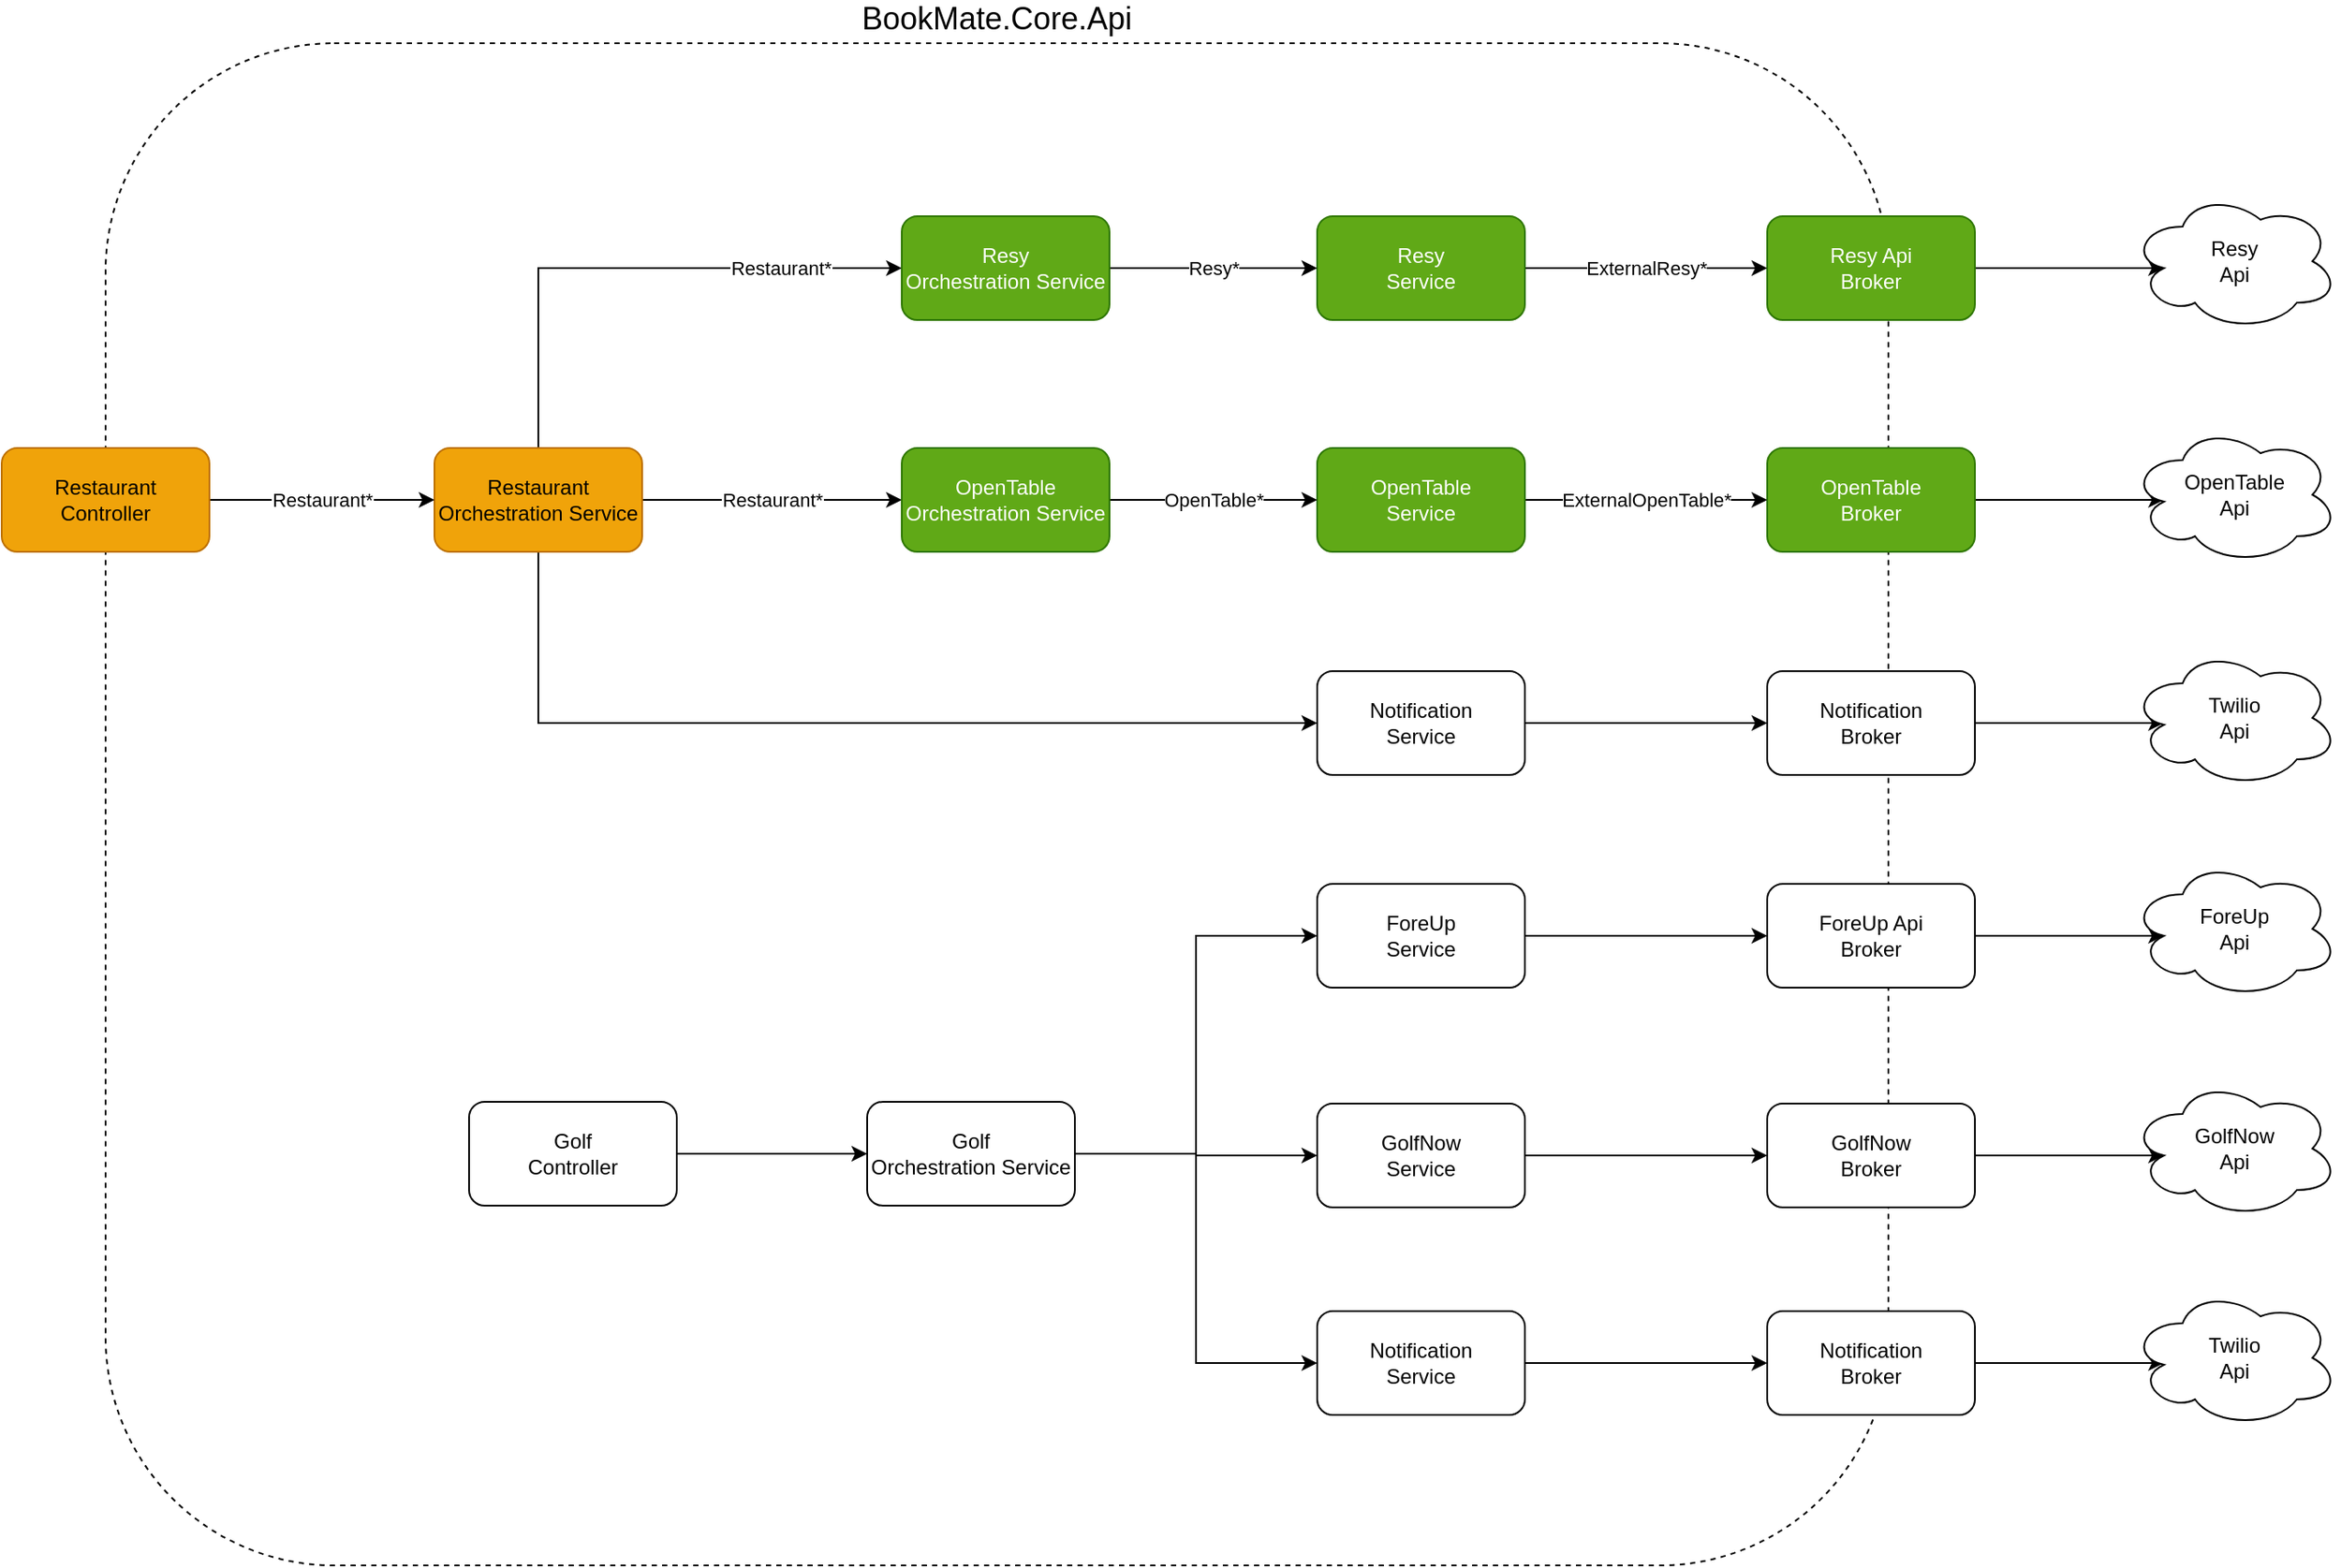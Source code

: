 <mxfile version="20.3.0" type="device"><diagram id="n1wMLEwB2aN2GEV5ogUa" name="BookMate Architecture"><mxGraphModel dx="1902" dy="1243" grid="1" gridSize="10" guides="1" tooltips="1" connect="1" arrows="1" fold="1" page="0" pageScale="1" pageWidth="850" pageHeight="1100" math="0" shadow="0"><root><mxCell id="0"/><mxCell id="1" parent="0"/><mxCell id="6l9KD_mErb1ZTnji2XF6-41" value="BookMate.Core.Api" style="rounded=1;whiteSpace=wrap;html=1;dashed=1;labelPosition=center;verticalLabelPosition=top;align=center;verticalAlign=bottom;fontSize=18;fontStyle=0" parent="1" vertex="1"><mxGeometry x="-600" y="10" width="1030" height="880" as="geometry"/></mxCell><mxCell id="6l9KD_mErb1ZTnji2XF6-4" style="edgeStyle=orthogonalEdgeStyle;rounded=0;orthogonalLoop=1;jettySize=auto;html=1;entryX=0.16;entryY=0.55;entryDx=0;entryDy=0;entryPerimeter=0;" parent="1" source="6l9KD_mErb1ZTnji2XF6-1" target="6l9KD_mErb1ZTnji2XF6-2" edge="1"><mxGeometry relative="1" as="geometry"/></mxCell><mxCell id="6l9KD_mErb1ZTnji2XF6-1" value="Resy Api&lt;br&gt;Broker" style="rounded=1;whiteSpace=wrap;html=1;fillColor=#60a917;fontColor=#ffffff;strokeColor=#2D7600;" parent="1" vertex="1"><mxGeometry x="360" y="110" width="120" height="60" as="geometry"/></mxCell><mxCell id="6l9KD_mErb1ZTnji2XF6-2" value="Resy&lt;br&gt;Api" style="ellipse;shape=cloud;whiteSpace=wrap;html=1;" parent="1" vertex="1"><mxGeometry x="570" y="96" width="120" height="80" as="geometry"/></mxCell><mxCell id="6l9KD_mErb1ZTnji2XF6-5" value="ExternalResy*" style="edgeStyle=orthogonalEdgeStyle;rounded=0;orthogonalLoop=1;jettySize=auto;html=1;entryX=0;entryY=0.5;entryDx=0;entryDy=0;" parent="1" source="6l9KD_mErb1ZTnji2XF6-3" target="6l9KD_mErb1ZTnji2XF6-1" edge="1"><mxGeometry relative="1" as="geometry"/></mxCell><mxCell id="6l9KD_mErb1ZTnji2XF6-3" value="Resy&lt;br&gt;Service" style="rounded=1;whiteSpace=wrap;html=1;fillColor=#60a917;fontColor=#ffffff;strokeColor=#2D7600;" parent="1" vertex="1"><mxGeometry x="100" y="110" width="120" height="60" as="geometry"/></mxCell><mxCell id="6l9KD_mErb1ZTnji2XF6-12" style="edgeStyle=orthogonalEdgeStyle;rounded=0;orthogonalLoop=1;jettySize=auto;html=1;entryX=0.16;entryY=0.55;entryDx=0;entryDy=0;entryPerimeter=0;" parent="1" source="6l9KD_mErb1ZTnji2XF6-13" edge="1"><mxGeometry relative="1" as="geometry"><mxPoint x="589.2" y="274.0" as="targetPoint"/></mxGeometry></mxCell><mxCell id="6l9KD_mErb1ZTnji2XF6-13" value="OpenTable&lt;br&gt;Broker" style="rounded=1;whiteSpace=wrap;html=1;fillColor=#60a917;fontColor=#ffffff;strokeColor=#2D7600;" parent="1" vertex="1"><mxGeometry x="360" y="244" width="120" height="60" as="geometry"/></mxCell><mxCell id="6l9KD_mErb1ZTnji2XF6-14" value="OpenTable&lt;br&gt;Api" style="ellipse;shape=cloud;whiteSpace=wrap;html=1;" parent="1" vertex="1"><mxGeometry x="570" y="231" width="120" height="80" as="geometry"/></mxCell><mxCell id="6l9KD_mErb1ZTnji2XF6-15" value="ExternalOpenTable*" style="edgeStyle=orthogonalEdgeStyle;rounded=0;orthogonalLoop=1;jettySize=auto;html=1;entryX=0;entryY=0.5;entryDx=0;entryDy=0;" parent="1" source="6l9KD_mErb1ZTnji2XF6-16" target="6l9KD_mErb1ZTnji2XF6-13" edge="1"><mxGeometry relative="1" as="geometry"/></mxCell><mxCell id="6l9KD_mErb1ZTnji2XF6-16" value="OpenTable&lt;br&gt;Service" style="rounded=1;whiteSpace=wrap;html=1;fillColor=#60a917;fontColor=#ffffff;strokeColor=#2D7600;" parent="1" vertex="1"><mxGeometry x="100" y="244" width="120" height="60" as="geometry"/></mxCell><mxCell id="Y9R1dyKVdvgCHNmXMNQe-6" value="Restaurant*" style="edgeStyle=orthogonalEdgeStyle;rounded=0;orthogonalLoop=1;jettySize=auto;html=1;exitX=1;exitY=0.5;exitDx=0;exitDy=0;entryX=0;entryY=0.5;entryDx=0;entryDy=0;" parent="1" source="6l9KD_mErb1ZTnji2XF6-17" target="Y9R1dyKVdvgCHNmXMNQe-3" edge="1"><mxGeometry relative="1" as="geometry"/></mxCell><mxCell id="h-XbLO5g_CRij1UpMZ4j-1" style="edgeStyle=orthogonalEdgeStyle;rounded=0;orthogonalLoop=1;jettySize=auto;html=1;entryX=0;entryY=0.5;entryDx=0;entryDy=0;" edge="1" parent="1" source="6l9KD_mErb1ZTnji2XF6-17" target="6l9KD_mErb1ZTnji2XF6-58"><mxGeometry relative="1" as="geometry"><Array as="points"><mxPoint x="-350" y="403"/></Array></mxGeometry></mxCell><mxCell id="h-XbLO5g_CRij1UpMZ4j-2" value="Restaurant*" style="edgeStyle=orthogonalEdgeStyle;rounded=0;orthogonalLoop=1;jettySize=auto;html=1;entryX=0;entryY=0.5;entryDx=0;entryDy=0;" edge="1" parent="1" source="6l9KD_mErb1ZTnji2XF6-17" target="Y9R1dyKVdvgCHNmXMNQe-1"><mxGeometry x="0.554" relative="1" as="geometry"><Array as="points"><mxPoint x="-350" y="140"/></Array><mxPoint as="offset"/></mxGeometry></mxCell><mxCell id="6l9KD_mErb1ZTnji2XF6-17" value="Restaurant&lt;br&gt;Orchestration Service" style="rounded=1;whiteSpace=wrap;html=1;fillColor=#f0a30a;fontColor=#000000;strokeColor=#BD7000;" parent="1" vertex="1"><mxGeometry x="-410" y="244" width="120" height="60" as="geometry"/></mxCell><mxCell id="6l9KD_mErb1ZTnji2XF6-22" style="edgeStyle=orthogonalEdgeStyle;rounded=0;orthogonalLoop=1;jettySize=auto;html=1;entryX=0.16;entryY=0.55;entryDx=0;entryDy=0;entryPerimeter=0;" parent="1" source="6l9KD_mErb1ZTnji2XF6-23" target="6l9KD_mErb1ZTnji2XF6-24" edge="1"><mxGeometry relative="1" as="geometry"/></mxCell><mxCell id="6l9KD_mErb1ZTnji2XF6-23" value="ForeUp Api&lt;br&gt;Broker" style="rounded=1;whiteSpace=wrap;html=1;" parent="1" vertex="1"><mxGeometry x="360" y="496" width="120" height="60" as="geometry"/></mxCell><mxCell id="6l9KD_mErb1ZTnji2XF6-24" value="ForeUp&lt;br&gt;Api" style="ellipse;shape=cloud;whiteSpace=wrap;html=1;" parent="1" vertex="1"><mxGeometry x="570" y="482" width="120" height="80" as="geometry"/></mxCell><mxCell id="6l9KD_mErb1ZTnji2XF6-25" style="edgeStyle=orthogonalEdgeStyle;rounded=0;orthogonalLoop=1;jettySize=auto;html=1;entryX=0;entryY=0.5;entryDx=0;entryDy=0;" parent="1" source="6l9KD_mErb1ZTnji2XF6-26" target="6l9KD_mErb1ZTnji2XF6-23" edge="1"><mxGeometry relative="1" as="geometry"/></mxCell><mxCell id="6l9KD_mErb1ZTnji2XF6-26" value="ForeUp&lt;br&gt;Service" style="rounded=1;whiteSpace=wrap;html=1;" parent="1" vertex="1"><mxGeometry x="100" y="496" width="120" height="60" as="geometry"/></mxCell><mxCell id="6l9KD_mErb1ZTnji2XF6-27" style="edgeStyle=orthogonalEdgeStyle;rounded=0;orthogonalLoop=1;jettySize=auto;html=1;entryX=0.16;entryY=0.55;entryDx=0;entryDy=0;entryPerimeter=0;" parent="1" source="6l9KD_mErb1ZTnji2XF6-28" target="6l9KD_mErb1ZTnji2XF6-29" edge="1"><mxGeometry relative="1" as="geometry"/></mxCell><mxCell id="6l9KD_mErb1ZTnji2XF6-28" value="GolfNow&lt;br&gt;Broker" style="rounded=1;whiteSpace=wrap;html=1;" parent="1" vertex="1"><mxGeometry x="360" y="623" width="120" height="60" as="geometry"/></mxCell><mxCell id="6l9KD_mErb1ZTnji2XF6-29" value="GolfNow&lt;br&gt;Api" style="ellipse;shape=cloud;whiteSpace=wrap;html=1;" parent="1" vertex="1"><mxGeometry x="570" y="609" width="120" height="80" as="geometry"/></mxCell><mxCell id="6l9KD_mErb1ZTnji2XF6-30" style="edgeStyle=orthogonalEdgeStyle;rounded=0;orthogonalLoop=1;jettySize=auto;html=1;entryX=0;entryY=0.5;entryDx=0;entryDy=0;" parent="1" source="6l9KD_mErb1ZTnji2XF6-31" target="6l9KD_mErb1ZTnji2XF6-28" edge="1"><mxGeometry relative="1" as="geometry"/></mxCell><mxCell id="6l9KD_mErb1ZTnji2XF6-31" value="GolfNow&lt;br&gt;Service" style="rounded=1;whiteSpace=wrap;html=1;" parent="1" vertex="1"><mxGeometry x="100" y="623" width="120" height="60" as="geometry"/></mxCell><mxCell id="6l9KD_mErb1ZTnji2XF6-32" style="edgeStyle=orthogonalEdgeStyle;rounded=0;orthogonalLoop=1;jettySize=auto;html=1;entryX=0;entryY=0.5;entryDx=0;entryDy=0;" parent="1" source="6l9KD_mErb1ZTnji2XF6-34" target="6l9KD_mErb1ZTnji2XF6-26" edge="1"><mxGeometry relative="1" as="geometry"/></mxCell><mxCell id="6l9KD_mErb1ZTnji2XF6-33" style="edgeStyle=orthogonalEdgeStyle;rounded=0;orthogonalLoop=1;jettySize=auto;html=1;entryX=0;entryY=0.5;entryDx=0;entryDy=0;" parent="1" source="6l9KD_mErb1ZTnji2XF6-34" target="6l9KD_mErb1ZTnji2XF6-31" edge="1"><mxGeometry relative="1" as="geometry"/></mxCell><mxCell id="6l9KD_mErb1ZTnji2XF6-70" style="edgeStyle=orthogonalEdgeStyle;rounded=0;orthogonalLoop=1;jettySize=auto;html=1;entryX=0;entryY=0.5;entryDx=0;entryDy=0;fontSize=18;" parent="1" source="6l9KD_mErb1ZTnji2XF6-34" target="6l9KD_mErb1ZTnji2XF6-69" edge="1"><mxGeometry relative="1" as="geometry"/></mxCell><mxCell id="6l9KD_mErb1ZTnji2XF6-34" value="Golf&lt;br&gt;Orchestration Service" style="rounded=1;whiteSpace=wrap;html=1;" parent="1" vertex="1"><mxGeometry x="-160" y="622" width="120" height="60" as="geometry"/></mxCell><mxCell id="6l9KD_mErb1ZTnji2XF6-38" value="Restaurant*" style="edgeStyle=orthogonalEdgeStyle;rounded=0;orthogonalLoop=1;jettySize=auto;html=1;entryX=0;entryY=0.5;entryDx=0;entryDy=0;" parent="1" source="6l9KD_mErb1ZTnji2XF6-37" target="6l9KD_mErb1ZTnji2XF6-17" edge="1"><mxGeometry relative="1" as="geometry"/></mxCell><mxCell id="6l9KD_mErb1ZTnji2XF6-37" value="Restaurant&lt;br&gt;Controller" style="rounded=1;whiteSpace=wrap;html=1;fillColor=#f0a30a;fontColor=#000000;strokeColor=#BD7000;" parent="1" vertex="1"><mxGeometry x="-660" y="244" width="120" height="60" as="geometry"/></mxCell><mxCell id="6l9KD_mErb1ZTnji2XF6-40" style="edgeStyle=orthogonalEdgeStyle;rounded=0;orthogonalLoop=1;jettySize=auto;html=1;entryX=0;entryY=0.5;entryDx=0;entryDy=0;" parent="1" source="6l9KD_mErb1ZTnji2XF6-39" target="6l9KD_mErb1ZTnji2XF6-34" edge="1"><mxGeometry relative="1" as="geometry"/></mxCell><mxCell id="6l9KD_mErb1ZTnji2XF6-39" value="Golf&lt;br&gt;Controller" style="rounded=1;whiteSpace=wrap;html=1;" parent="1" vertex="1"><mxGeometry x="-390" y="622" width="120" height="60" as="geometry"/></mxCell><mxCell id="6l9KD_mErb1ZTnji2XF6-54" style="edgeStyle=orthogonalEdgeStyle;rounded=0;orthogonalLoop=1;jettySize=auto;html=1;entryX=0.16;entryY=0.55;entryDx=0;entryDy=0;entryPerimeter=0;" parent="1" source="6l9KD_mErb1ZTnji2XF6-55" edge="1"><mxGeometry relative="1" as="geometry"><mxPoint x="589.2" y="403.0" as="targetPoint"/></mxGeometry></mxCell><mxCell id="6l9KD_mErb1ZTnji2XF6-55" value="Notification&lt;br&gt;Broker" style="rounded=1;whiteSpace=wrap;html=1;" parent="1" vertex="1"><mxGeometry x="360" y="373" width="120" height="60" as="geometry"/></mxCell><mxCell id="6l9KD_mErb1ZTnji2XF6-56" value="Twilio&lt;br&gt;Api" style="ellipse;shape=cloud;whiteSpace=wrap;html=1;" parent="1" vertex="1"><mxGeometry x="570" y="360" width="120" height="80" as="geometry"/></mxCell><mxCell id="6l9KD_mErb1ZTnji2XF6-57" style="edgeStyle=orthogonalEdgeStyle;rounded=0;orthogonalLoop=1;jettySize=auto;html=1;entryX=0;entryY=0.5;entryDx=0;entryDy=0;" parent="1" source="6l9KD_mErb1ZTnji2XF6-58" target="6l9KD_mErb1ZTnji2XF6-55" edge="1"><mxGeometry relative="1" as="geometry"/></mxCell><mxCell id="6l9KD_mErb1ZTnji2XF6-58" value="Notification&lt;br&gt;Service" style="rounded=1;whiteSpace=wrap;html=1;" parent="1" vertex="1"><mxGeometry x="100" y="373" width="120" height="60" as="geometry"/></mxCell><mxCell id="6l9KD_mErb1ZTnji2XF6-65" style="edgeStyle=orthogonalEdgeStyle;rounded=0;orthogonalLoop=1;jettySize=auto;html=1;entryX=0.16;entryY=0.55;entryDx=0;entryDy=0;entryPerimeter=0;" parent="1" source="6l9KD_mErb1ZTnji2XF6-66" edge="1"><mxGeometry relative="1" as="geometry"><mxPoint x="589.2" y="773.0" as="targetPoint"/></mxGeometry></mxCell><mxCell id="6l9KD_mErb1ZTnji2XF6-66" value="Notification&lt;br&gt;Broker" style="rounded=1;whiteSpace=wrap;html=1;" parent="1" vertex="1"><mxGeometry x="360" y="743" width="120" height="60" as="geometry"/></mxCell><mxCell id="6l9KD_mErb1ZTnji2XF6-67" value="Twilio&lt;br&gt;Api" style="ellipse;shape=cloud;whiteSpace=wrap;html=1;" parent="1" vertex="1"><mxGeometry x="570" y="730" width="120" height="80" as="geometry"/></mxCell><mxCell id="6l9KD_mErb1ZTnji2XF6-68" style="edgeStyle=orthogonalEdgeStyle;rounded=0;orthogonalLoop=1;jettySize=auto;html=1;entryX=0;entryY=0.5;entryDx=0;entryDy=0;" parent="1" source="6l9KD_mErb1ZTnji2XF6-69" target="6l9KD_mErb1ZTnji2XF6-66" edge="1"><mxGeometry relative="1" as="geometry"/></mxCell><mxCell id="6l9KD_mErb1ZTnji2XF6-69" value="Notification&lt;br&gt;Service" style="rounded=1;whiteSpace=wrap;html=1;" parent="1" vertex="1"><mxGeometry x="100" y="743" width="120" height="60" as="geometry"/></mxCell><mxCell id="Y9R1dyKVdvgCHNmXMNQe-2" value="Resy*" style="edgeStyle=orthogonalEdgeStyle;rounded=0;orthogonalLoop=1;jettySize=auto;html=1;entryX=0;entryY=0.5;entryDx=0;entryDy=0;" parent="1" source="Y9R1dyKVdvgCHNmXMNQe-1" target="6l9KD_mErb1ZTnji2XF6-3" edge="1"><mxGeometry relative="1" as="geometry"/></mxCell><mxCell id="Y9R1dyKVdvgCHNmXMNQe-1" value="Resy&lt;br&gt;Orchestration Service" style="rounded=1;whiteSpace=wrap;html=1;fillColor=#60a917;fontColor=#ffffff;strokeColor=#2D7600;" parent="1" vertex="1"><mxGeometry x="-140" y="110" width="120" height="60" as="geometry"/></mxCell><mxCell id="Y9R1dyKVdvgCHNmXMNQe-4" value="OpenTable*" style="edgeStyle=orthogonalEdgeStyle;rounded=0;orthogonalLoop=1;jettySize=auto;html=1;entryX=0;entryY=0.5;entryDx=0;entryDy=0;" parent="1" source="Y9R1dyKVdvgCHNmXMNQe-3" target="6l9KD_mErb1ZTnji2XF6-16" edge="1"><mxGeometry relative="1" as="geometry"/></mxCell><mxCell id="Y9R1dyKVdvgCHNmXMNQe-3" value="OpenTable&lt;br&gt;Orchestration Service" style="rounded=1;whiteSpace=wrap;html=1;fillColor=#60a917;fontColor=#ffffff;strokeColor=#2D7600;" parent="1" vertex="1"><mxGeometry x="-140" y="244" width="120" height="60" as="geometry"/></mxCell></root></mxGraphModel></diagram></mxfile>